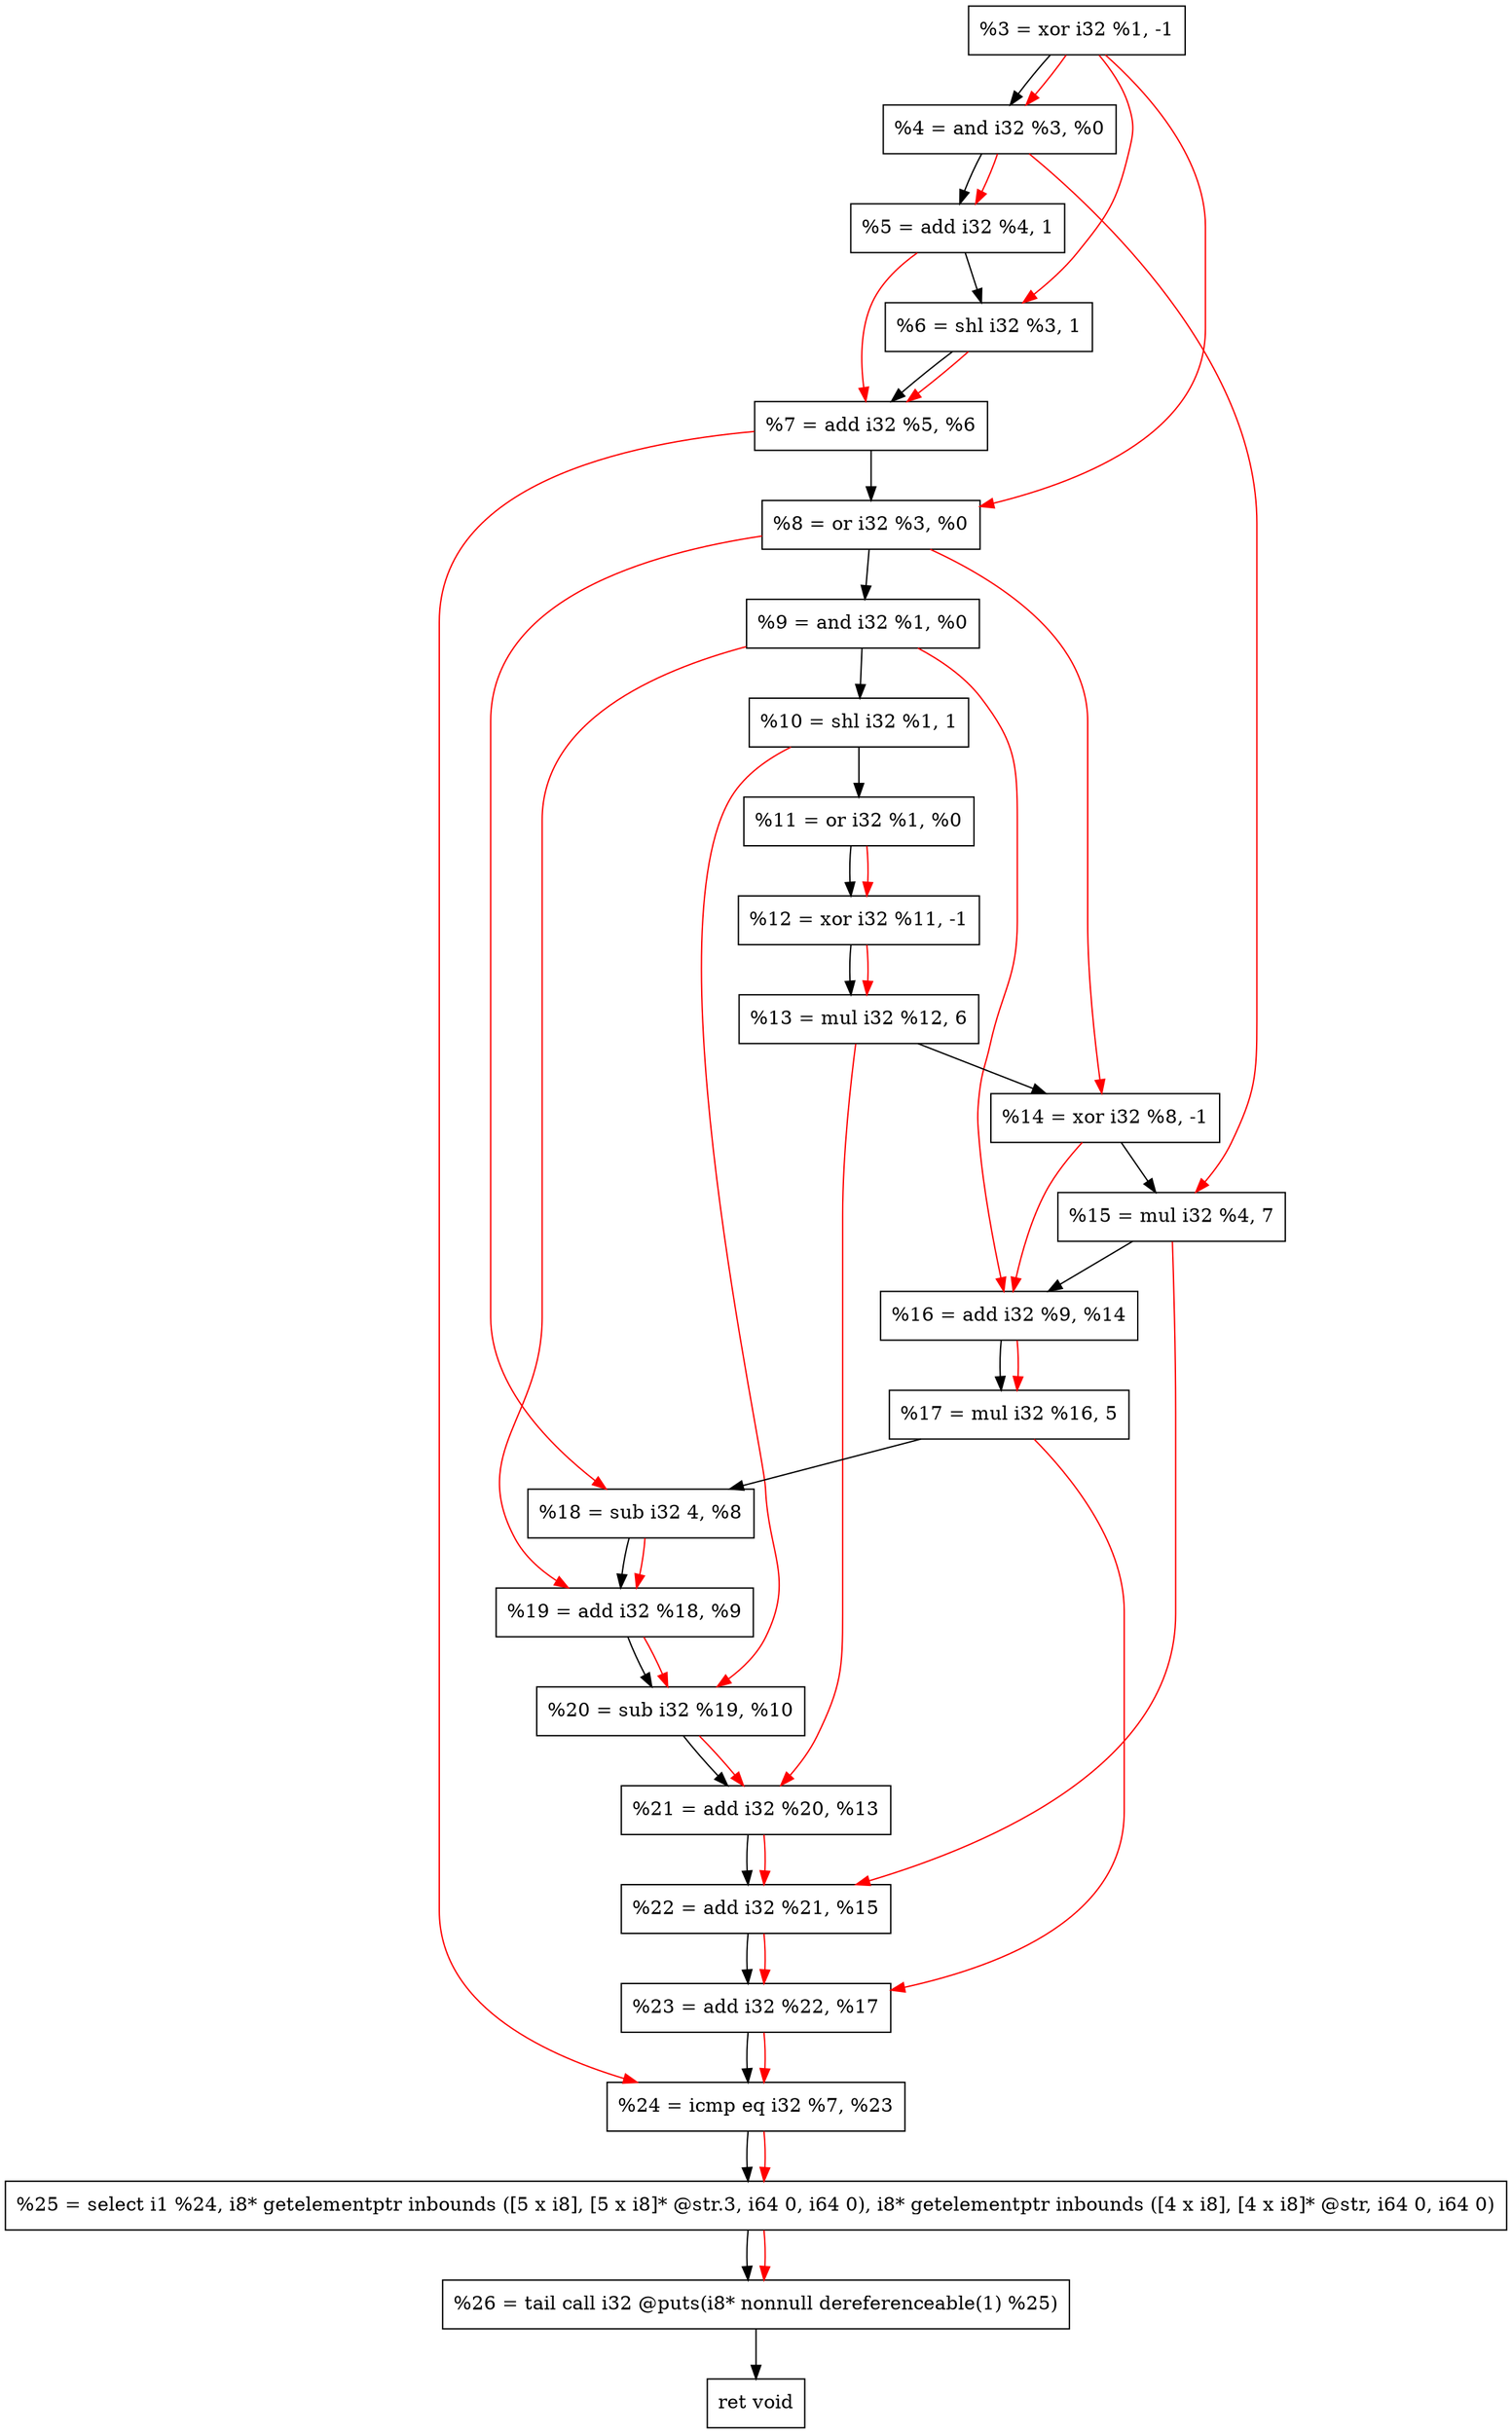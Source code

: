 digraph "DFG for'crackme' function" {
	Node0x2370b20[shape=record, label="  %3 = xor i32 %1, -1"];
	Node0x2370b90[shape=record, label="  %4 = and i32 %3, %0"];
	Node0x2370c50[shape=record, label="  %5 = add i32 %4, 1"];
	Node0x2370cc0[shape=record, label="  %6 = shl i32 %3, 1"];
	Node0x2370d30[shape=record, label="  %7 = add i32 %5, %6"];
	Node0x2370da0[shape=record, label="  %8 = or i32 %3, %0"];
	Node0x2370e10[shape=record, label="  %9 = and i32 %1, %0"];
	Node0x2370e80[shape=record, label="  %10 = shl i32 %1, 1"];
	Node0x2370ef0[shape=record, label="  %11 = or i32 %1, %0"];
	Node0x2370f60[shape=record, label="  %12 = xor i32 %11, -1"];
	Node0x2371000[shape=record, label="  %13 = mul i32 %12, 6"];
	Node0x2371070[shape=record, label="  %14 = xor i32 %8, -1"];
	Node0x2371110[shape=record, label="  %15 = mul i32 %4, 7"];
	Node0x2371180[shape=record, label="  %16 = add i32 %9, %14"];
	Node0x2371220[shape=record, label="  %17 = mul i32 %16, 5"];
	Node0x23712c0[shape=record, label="  %18 = sub i32 4, %8"];
	Node0x2371330[shape=record, label="  %19 = add i32 %18, %9"];
	Node0x23713a0[shape=record, label="  %20 = sub i32 %19, %10"];
	Node0x2371410[shape=record, label="  %21 = add i32 %20, %13"];
	Node0x2371480[shape=record, label="  %22 = add i32 %21, %15"];
	Node0x23714f0[shape=record, label="  %23 = add i32 %22, %17"];
	Node0x2371560[shape=record, label="  %24 = icmp eq i32 %7, %23"];
	Node0x2311268[shape=record, label="  %25 = select i1 %24, i8* getelementptr inbounds ([5 x i8], [5 x i8]* @str.3, i64 0, i64 0), i8* getelementptr inbounds ([4 x i8], [4 x i8]* @str, i64 0, i64 0)"];
	Node0x2371a00[shape=record, label="  %26 = tail call i32 @puts(i8* nonnull dereferenceable(1) %25)"];
	Node0x2371a50[shape=record, label="  ret void"];
	Node0x2370b20 -> Node0x2370b90;
	Node0x2370b90 -> Node0x2370c50;
	Node0x2370c50 -> Node0x2370cc0;
	Node0x2370cc0 -> Node0x2370d30;
	Node0x2370d30 -> Node0x2370da0;
	Node0x2370da0 -> Node0x2370e10;
	Node0x2370e10 -> Node0x2370e80;
	Node0x2370e80 -> Node0x2370ef0;
	Node0x2370ef0 -> Node0x2370f60;
	Node0x2370f60 -> Node0x2371000;
	Node0x2371000 -> Node0x2371070;
	Node0x2371070 -> Node0x2371110;
	Node0x2371110 -> Node0x2371180;
	Node0x2371180 -> Node0x2371220;
	Node0x2371220 -> Node0x23712c0;
	Node0x23712c0 -> Node0x2371330;
	Node0x2371330 -> Node0x23713a0;
	Node0x23713a0 -> Node0x2371410;
	Node0x2371410 -> Node0x2371480;
	Node0x2371480 -> Node0x23714f0;
	Node0x23714f0 -> Node0x2371560;
	Node0x2371560 -> Node0x2311268;
	Node0x2311268 -> Node0x2371a00;
	Node0x2371a00 -> Node0x2371a50;
edge [color=red]
	Node0x2370b20 -> Node0x2370b90;
	Node0x2370b90 -> Node0x2370c50;
	Node0x2370b20 -> Node0x2370cc0;
	Node0x2370c50 -> Node0x2370d30;
	Node0x2370cc0 -> Node0x2370d30;
	Node0x2370b20 -> Node0x2370da0;
	Node0x2370ef0 -> Node0x2370f60;
	Node0x2370f60 -> Node0x2371000;
	Node0x2370da0 -> Node0x2371070;
	Node0x2370b90 -> Node0x2371110;
	Node0x2370e10 -> Node0x2371180;
	Node0x2371070 -> Node0x2371180;
	Node0x2371180 -> Node0x2371220;
	Node0x2370da0 -> Node0x23712c0;
	Node0x23712c0 -> Node0x2371330;
	Node0x2370e10 -> Node0x2371330;
	Node0x2371330 -> Node0x23713a0;
	Node0x2370e80 -> Node0x23713a0;
	Node0x23713a0 -> Node0x2371410;
	Node0x2371000 -> Node0x2371410;
	Node0x2371410 -> Node0x2371480;
	Node0x2371110 -> Node0x2371480;
	Node0x2371480 -> Node0x23714f0;
	Node0x2371220 -> Node0x23714f0;
	Node0x2370d30 -> Node0x2371560;
	Node0x23714f0 -> Node0x2371560;
	Node0x2371560 -> Node0x2311268;
	Node0x2311268 -> Node0x2371a00;
}
